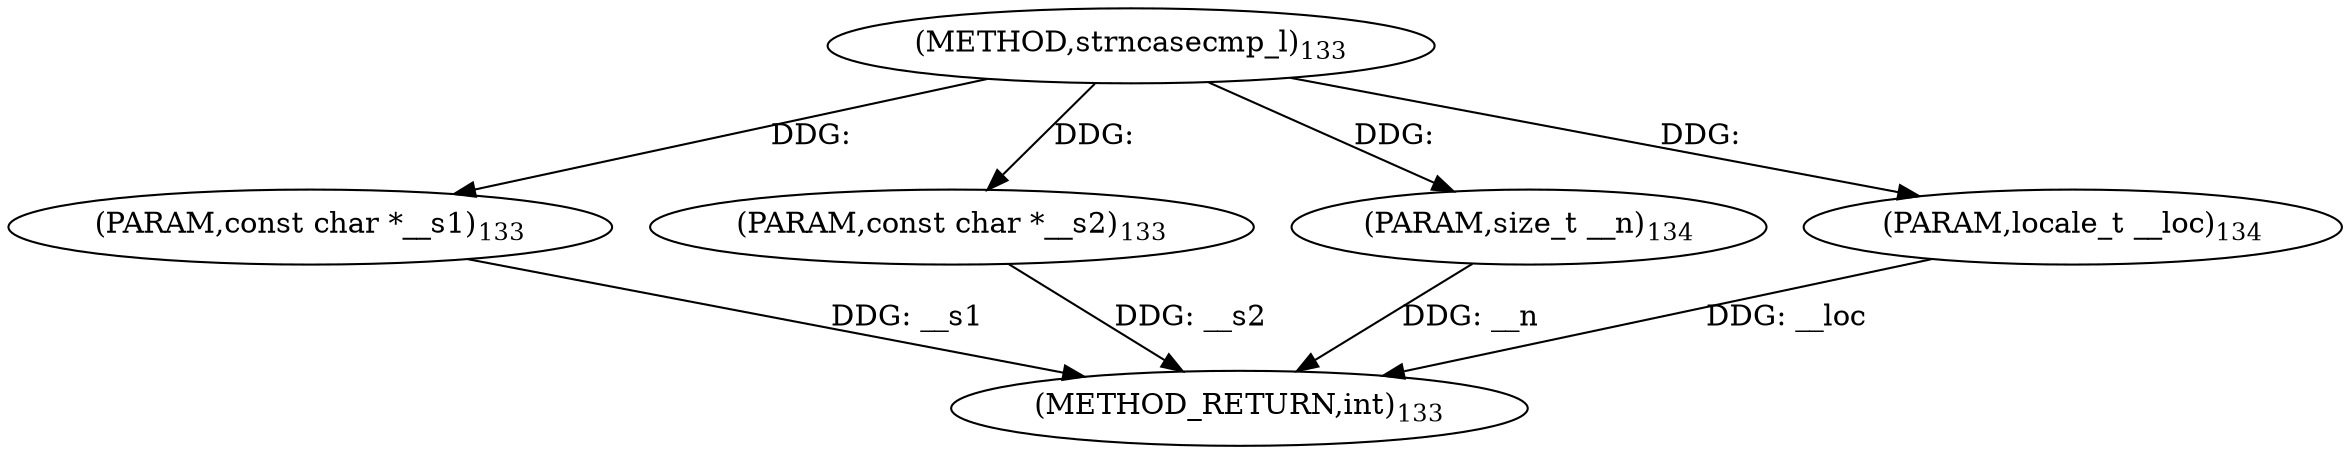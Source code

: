 digraph "strncasecmp_l" {  
"98981" [label = <(METHOD,strncasecmp_l)<SUB>133</SUB>> ]
"98986" [label = <(METHOD_RETURN,int)<SUB>133</SUB>> ]
"98982" [label = <(PARAM,const char *__s1)<SUB>133</SUB>> ]
"98983" [label = <(PARAM,const char *__s2)<SUB>133</SUB>> ]
"98984" [label = <(PARAM,size_t __n)<SUB>134</SUB>> ]
"98985" [label = <(PARAM,locale_t __loc)<SUB>134</SUB>> ]
  "98982" -> "98986"  [ label = "DDG: __s1"] 
  "98983" -> "98986"  [ label = "DDG: __s2"] 
  "98984" -> "98986"  [ label = "DDG: __n"] 
  "98985" -> "98986"  [ label = "DDG: __loc"] 
  "98981" -> "98982"  [ label = "DDG: "] 
  "98981" -> "98983"  [ label = "DDG: "] 
  "98981" -> "98984"  [ label = "DDG: "] 
  "98981" -> "98985"  [ label = "DDG: "] 
}

